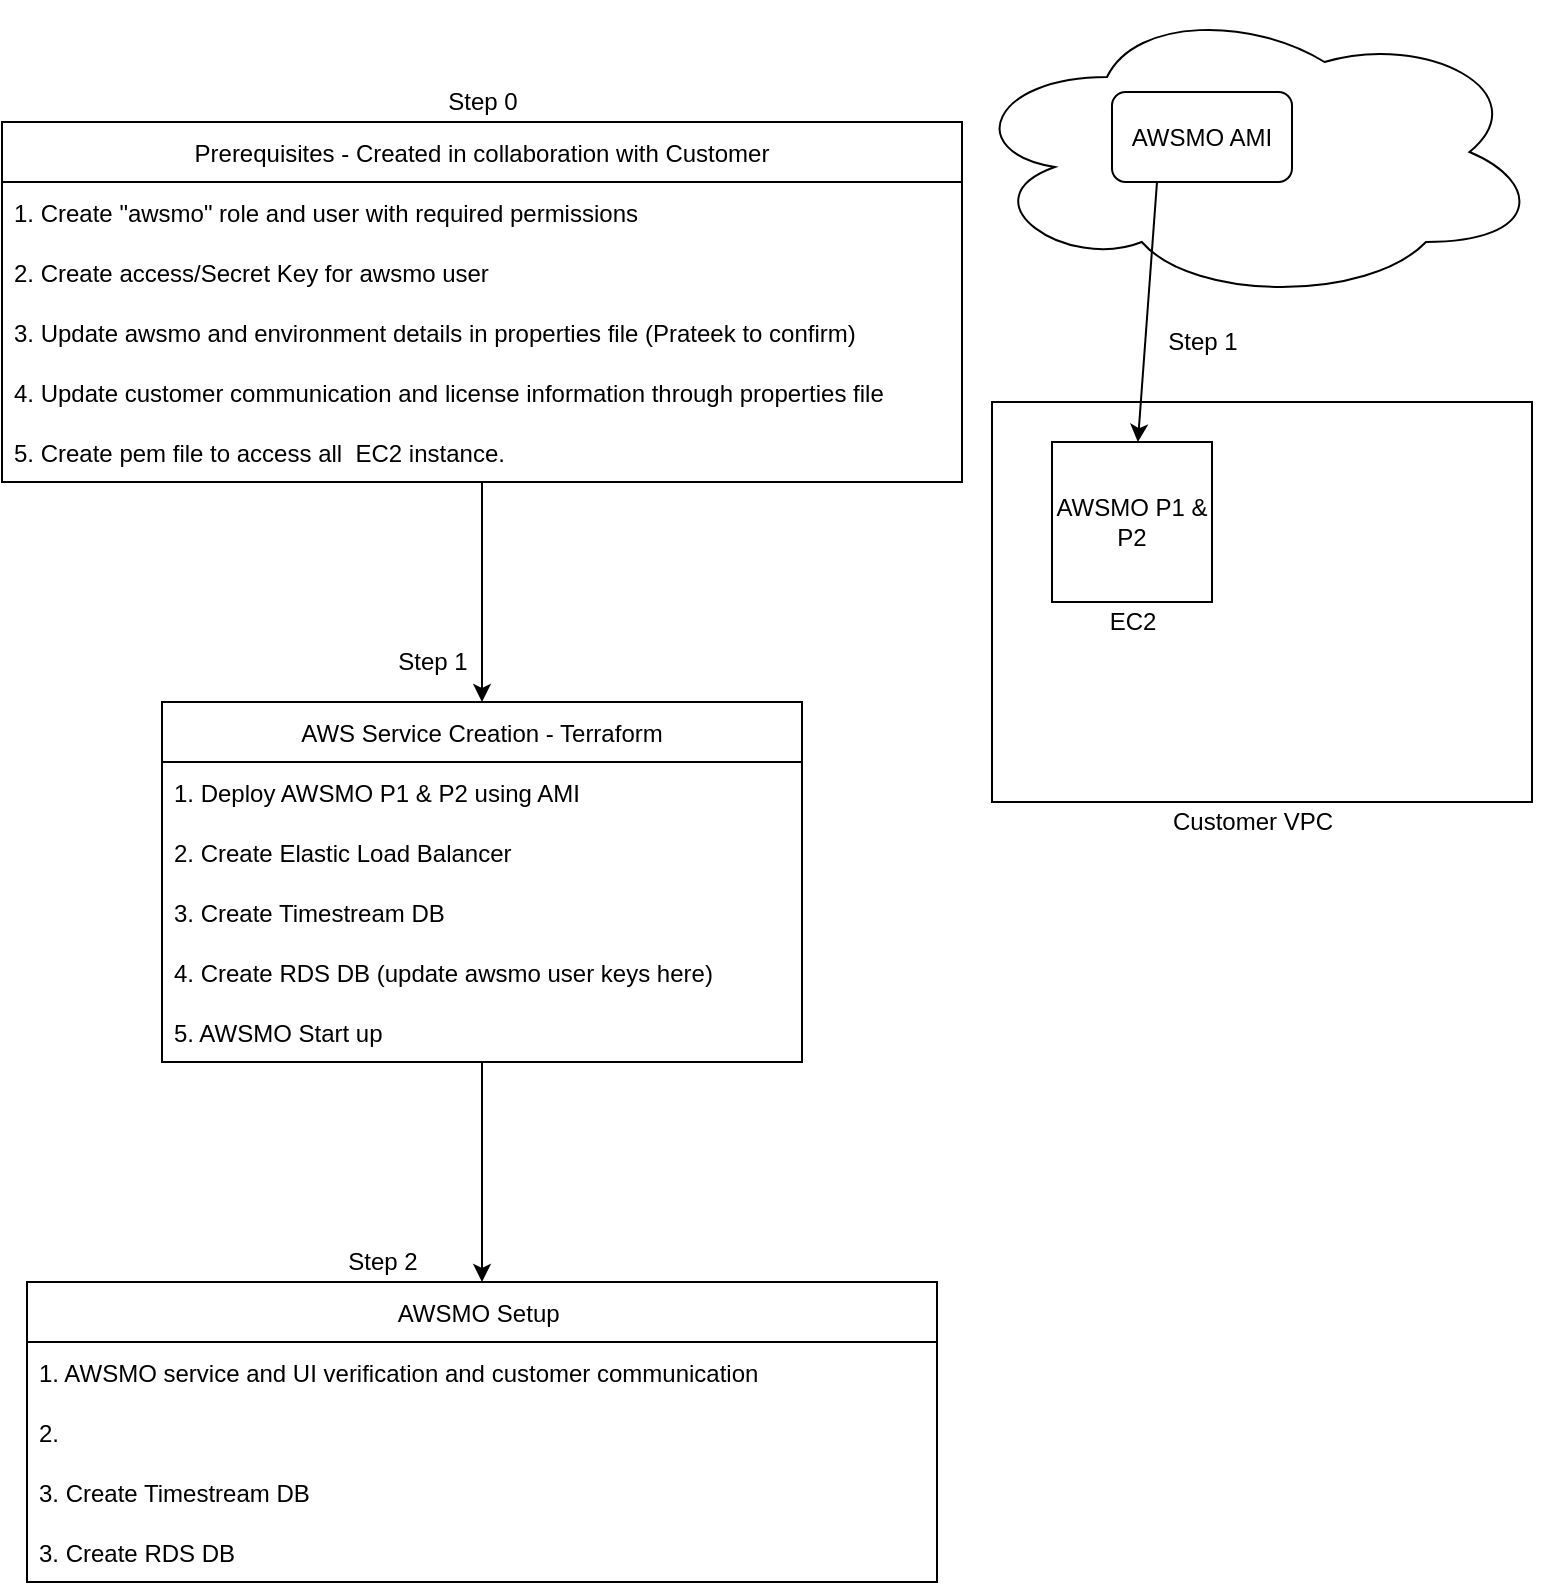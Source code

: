 <mxfile version="15.3.7" type="github">
  <diagram id="0p4HYfn7olkZEj5ztS-6" name="Page-1">
    <mxGraphModel dx="841" dy="686" grid="1" gridSize="10" guides="1" tooltips="1" connect="1" arrows="1" fold="1" page="1" pageScale="1" pageWidth="850" pageHeight="1100" math="0" shadow="0">
      <root>
        <mxCell id="0" />
        <mxCell id="1" parent="0" />
        <mxCell id="HDPkHKYiOanJsPpmI8yg-1" value="" style="rounded=0;whiteSpace=wrap;html=1;" vertex="1" parent="1">
          <mxGeometry x="515" y="200" width="270" height="200" as="geometry" />
        </mxCell>
        <mxCell id="HDPkHKYiOanJsPpmI8yg-2" value="" style="ellipse;shape=cloud;whiteSpace=wrap;html=1;" vertex="1" parent="1">
          <mxGeometry x="500" width="290" height="150" as="geometry" />
        </mxCell>
        <mxCell id="HDPkHKYiOanJsPpmI8yg-3" value="AWSMO AMI" style="rounded=1;whiteSpace=wrap;html=1;" vertex="1" parent="1">
          <mxGeometry x="575" y="45" width="90" height="45" as="geometry" />
        </mxCell>
        <mxCell id="HDPkHKYiOanJsPpmI8yg-4" value="Customer VPC" style="text;html=1;align=center;verticalAlign=middle;resizable=0;points=[];autosize=1;strokeColor=none;fillColor=none;" vertex="1" parent="1">
          <mxGeometry x="595" y="400" width="100" height="20" as="geometry" />
        </mxCell>
        <mxCell id="HDPkHKYiOanJsPpmI8yg-5" value="AWSMO P1 &amp;amp; P2" style="whiteSpace=wrap;html=1;aspect=fixed;" vertex="1" parent="1">
          <mxGeometry x="545" y="220" width="80" height="80" as="geometry" />
        </mxCell>
        <mxCell id="HDPkHKYiOanJsPpmI8yg-6" value="EC2" style="text;html=1;align=center;verticalAlign=middle;resizable=0;points=[];autosize=1;strokeColor=none;fillColor=none;" vertex="1" parent="1">
          <mxGeometry x="565" y="300" width="40" height="20" as="geometry" />
        </mxCell>
        <mxCell id="HDPkHKYiOanJsPpmI8yg-7" style="edgeStyle=orthogonalEdgeStyle;rounded=0;orthogonalLoop=1;jettySize=auto;html=1;" edge="1" parent="1" source="HDPkHKYiOanJsPpmI8yg-8" target="HDPkHKYiOanJsPpmI8yg-26">
          <mxGeometry relative="1" as="geometry" />
        </mxCell>
        <mxCell id="HDPkHKYiOanJsPpmI8yg-8" value="AWS Service Creation - Terraform" style="swimlane;fontStyle=0;childLayout=stackLayout;horizontal=1;startSize=30;horizontalStack=0;resizeParent=1;resizeParentMax=0;resizeLast=0;collapsible=1;marginBottom=0;" vertex="1" parent="1">
          <mxGeometry x="100" y="350" width="320" height="180" as="geometry" />
        </mxCell>
        <mxCell id="HDPkHKYiOanJsPpmI8yg-9" value="1. Deploy AWSMO P1 &amp; P2 using AMI" style="text;strokeColor=none;fillColor=none;align=left;verticalAlign=middle;spacingLeft=4;spacingRight=4;overflow=hidden;points=[[0,0.5],[1,0.5]];portConstraint=eastwest;rotatable=0;" vertex="1" parent="HDPkHKYiOanJsPpmI8yg-8">
          <mxGeometry y="30" width="320" height="30" as="geometry" />
        </mxCell>
        <mxCell id="HDPkHKYiOanJsPpmI8yg-10" value="2. Create Elastic Load Balancer" style="text;strokeColor=none;fillColor=none;align=left;verticalAlign=middle;spacingLeft=4;spacingRight=4;overflow=hidden;points=[[0,0.5],[1,0.5]];portConstraint=eastwest;rotatable=0;" vertex="1" parent="HDPkHKYiOanJsPpmI8yg-8">
          <mxGeometry y="60" width="320" height="30" as="geometry" />
        </mxCell>
        <mxCell id="HDPkHKYiOanJsPpmI8yg-11" value="3. Create Timestream DB" style="text;strokeColor=none;fillColor=none;align=left;verticalAlign=middle;spacingLeft=4;spacingRight=4;overflow=hidden;points=[[0,0.5],[1,0.5]];portConstraint=eastwest;rotatable=0;" vertex="1" parent="HDPkHKYiOanJsPpmI8yg-8">
          <mxGeometry y="90" width="320" height="30" as="geometry" />
        </mxCell>
        <mxCell id="HDPkHKYiOanJsPpmI8yg-12" value="4. Create RDS DB (update awsmo user keys here)" style="text;strokeColor=none;fillColor=none;align=left;verticalAlign=middle;spacingLeft=4;spacingRight=4;overflow=hidden;points=[[0,0.5],[1,0.5]];portConstraint=eastwest;rotatable=0;" vertex="1" parent="HDPkHKYiOanJsPpmI8yg-8">
          <mxGeometry y="120" width="320" height="30" as="geometry" />
        </mxCell>
        <mxCell id="HDPkHKYiOanJsPpmI8yg-13" value="5. AWSMO Start up" style="text;strokeColor=none;fillColor=none;align=left;verticalAlign=middle;spacingLeft=4;spacingRight=4;overflow=hidden;points=[[0,0.5],[1,0.5]];portConstraint=eastwest;rotatable=0;" vertex="1" parent="HDPkHKYiOanJsPpmI8yg-8">
          <mxGeometry y="150" width="320" height="30" as="geometry" />
        </mxCell>
        <mxCell id="HDPkHKYiOanJsPpmI8yg-14" value="Step 1" style="text;html=1;align=center;verticalAlign=middle;resizable=0;points=[];autosize=1;strokeColor=none;fillColor=none;" vertex="1" parent="1">
          <mxGeometry x="210" y="320" width="50" height="20" as="geometry" />
        </mxCell>
        <mxCell id="HDPkHKYiOanJsPpmI8yg-15" value="" style="endArrow=classic;html=1;exitX=0.25;exitY=1;exitDx=0;exitDy=0;" edge="1" parent="1" source="HDPkHKYiOanJsPpmI8yg-3" target="HDPkHKYiOanJsPpmI8yg-5">
          <mxGeometry width="50" height="50" relative="1" as="geometry">
            <mxPoint x="585" y="320" as="sourcePoint" />
            <mxPoint x="635" y="270" as="targetPoint" />
            <Array as="points" />
          </mxGeometry>
        </mxCell>
        <mxCell id="HDPkHKYiOanJsPpmI8yg-16" value="Step 1" style="text;html=1;align=center;verticalAlign=middle;resizable=0;points=[];autosize=1;strokeColor=none;fillColor=none;" vertex="1" parent="1">
          <mxGeometry x="595" y="160" width="50" height="20" as="geometry" />
        </mxCell>
        <mxCell id="HDPkHKYiOanJsPpmI8yg-17" value="Step 2" style="text;html=1;align=center;verticalAlign=middle;resizable=0;points=[];autosize=1;strokeColor=none;fillColor=none;" vertex="1" parent="1">
          <mxGeometry x="185" y="620" width="50" height="20" as="geometry" />
        </mxCell>
        <mxCell id="HDPkHKYiOanJsPpmI8yg-18" style="edgeStyle=orthogonalEdgeStyle;rounded=0;orthogonalLoop=1;jettySize=auto;html=1;entryX=0.5;entryY=0;entryDx=0;entryDy=0;" edge="1" parent="1" source="HDPkHKYiOanJsPpmI8yg-19" target="HDPkHKYiOanJsPpmI8yg-8">
          <mxGeometry relative="1" as="geometry" />
        </mxCell>
        <mxCell id="HDPkHKYiOanJsPpmI8yg-19" value="Prerequisites - Created in collaboration with Customer" style="swimlane;fontStyle=0;childLayout=stackLayout;horizontal=1;startSize=30;horizontalStack=0;resizeParent=1;resizeParentMax=0;resizeLast=0;collapsible=1;marginBottom=0;" vertex="1" parent="1">
          <mxGeometry x="20" y="60" width="480" height="180" as="geometry" />
        </mxCell>
        <mxCell id="HDPkHKYiOanJsPpmI8yg-20" value="1. Create &quot;awsmo&quot; role and user with required permissions" style="text;strokeColor=none;fillColor=none;align=left;verticalAlign=middle;spacingLeft=4;spacingRight=4;overflow=hidden;points=[[0,0.5],[1,0.5]];portConstraint=eastwest;rotatable=0;" vertex="1" parent="HDPkHKYiOanJsPpmI8yg-19">
          <mxGeometry y="30" width="480" height="30" as="geometry" />
        </mxCell>
        <mxCell id="HDPkHKYiOanJsPpmI8yg-21" value="2. Create access/Secret Key for awsmo user" style="text;strokeColor=none;fillColor=none;align=left;verticalAlign=middle;spacingLeft=4;spacingRight=4;overflow=hidden;points=[[0,0.5],[1,0.5]];portConstraint=eastwest;rotatable=0;" vertex="1" parent="HDPkHKYiOanJsPpmI8yg-19">
          <mxGeometry y="60" width="480" height="30" as="geometry" />
        </mxCell>
        <mxCell id="HDPkHKYiOanJsPpmI8yg-22" value="3. Update awsmo and environment details in properties file (Prateek to confirm)" style="text;strokeColor=none;fillColor=none;align=left;verticalAlign=middle;spacingLeft=4;spacingRight=4;overflow=hidden;points=[[0,0.5],[1,0.5]];portConstraint=eastwest;rotatable=0;" vertex="1" parent="HDPkHKYiOanJsPpmI8yg-19">
          <mxGeometry y="90" width="480" height="30" as="geometry" />
        </mxCell>
        <mxCell id="HDPkHKYiOanJsPpmI8yg-23" value="4. Update customer communication and license information through properties file" style="text;strokeColor=none;fillColor=none;align=left;verticalAlign=middle;spacingLeft=4;spacingRight=4;overflow=hidden;points=[[0,0.5],[1,0.5]];portConstraint=eastwest;rotatable=0;" vertex="1" parent="HDPkHKYiOanJsPpmI8yg-19">
          <mxGeometry y="120" width="480" height="30" as="geometry" />
        </mxCell>
        <mxCell id="HDPkHKYiOanJsPpmI8yg-24" value="5. Create pem file to access all  EC2 instance." style="text;strokeColor=none;fillColor=none;align=left;verticalAlign=middle;spacingLeft=4;spacingRight=4;overflow=hidden;points=[[0,0.5],[1,0.5]];portConstraint=eastwest;rotatable=0;" vertex="1" parent="HDPkHKYiOanJsPpmI8yg-19">
          <mxGeometry y="150" width="480" height="30" as="geometry" />
        </mxCell>
        <mxCell id="HDPkHKYiOanJsPpmI8yg-25" value="Step 0" style="text;html=1;align=center;verticalAlign=middle;resizable=0;points=[];autosize=1;strokeColor=none;fillColor=none;" vertex="1" parent="1">
          <mxGeometry x="235" y="40" width="50" height="20" as="geometry" />
        </mxCell>
        <mxCell id="HDPkHKYiOanJsPpmI8yg-26" value="AWSMO Setup " style="swimlane;fontStyle=0;childLayout=stackLayout;horizontal=1;startSize=30;horizontalStack=0;resizeParent=1;resizeParentMax=0;resizeLast=0;collapsible=1;marginBottom=0;" vertex="1" parent="1">
          <mxGeometry x="32.5" y="640" width="455" height="150" as="geometry" />
        </mxCell>
        <mxCell id="HDPkHKYiOanJsPpmI8yg-27" value="1. AWSMO service and UI verification and customer communication " style="text;strokeColor=none;fillColor=none;align=left;verticalAlign=middle;spacingLeft=4;spacingRight=4;overflow=hidden;points=[[0,0.5],[1,0.5]];portConstraint=eastwest;rotatable=0;" vertex="1" parent="HDPkHKYiOanJsPpmI8yg-26">
          <mxGeometry y="30" width="455" height="30" as="geometry" />
        </mxCell>
        <mxCell id="HDPkHKYiOanJsPpmI8yg-28" value="2. " style="text;strokeColor=none;fillColor=none;align=left;verticalAlign=middle;spacingLeft=4;spacingRight=4;overflow=hidden;points=[[0,0.5],[1,0.5]];portConstraint=eastwest;rotatable=0;" vertex="1" parent="HDPkHKYiOanJsPpmI8yg-26">
          <mxGeometry y="60" width="455" height="30" as="geometry" />
        </mxCell>
        <mxCell id="HDPkHKYiOanJsPpmI8yg-29" value="3. Create Timestream DB" style="text;strokeColor=none;fillColor=none;align=left;verticalAlign=middle;spacingLeft=4;spacingRight=4;overflow=hidden;points=[[0,0.5],[1,0.5]];portConstraint=eastwest;rotatable=0;" vertex="1" parent="HDPkHKYiOanJsPpmI8yg-26">
          <mxGeometry y="90" width="455" height="30" as="geometry" />
        </mxCell>
        <mxCell id="HDPkHKYiOanJsPpmI8yg-30" value="3. Create RDS DB" style="text;strokeColor=none;fillColor=none;align=left;verticalAlign=middle;spacingLeft=4;spacingRight=4;overflow=hidden;points=[[0,0.5],[1,0.5]];portConstraint=eastwest;rotatable=0;" vertex="1" parent="HDPkHKYiOanJsPpmI8yg-26">
          <mxGeometry y="120" width="455" height="30" as="geometry" />
        </mxCell>
      </root>
    </mxGraphModel>
  </diagram>
</mxfile>

